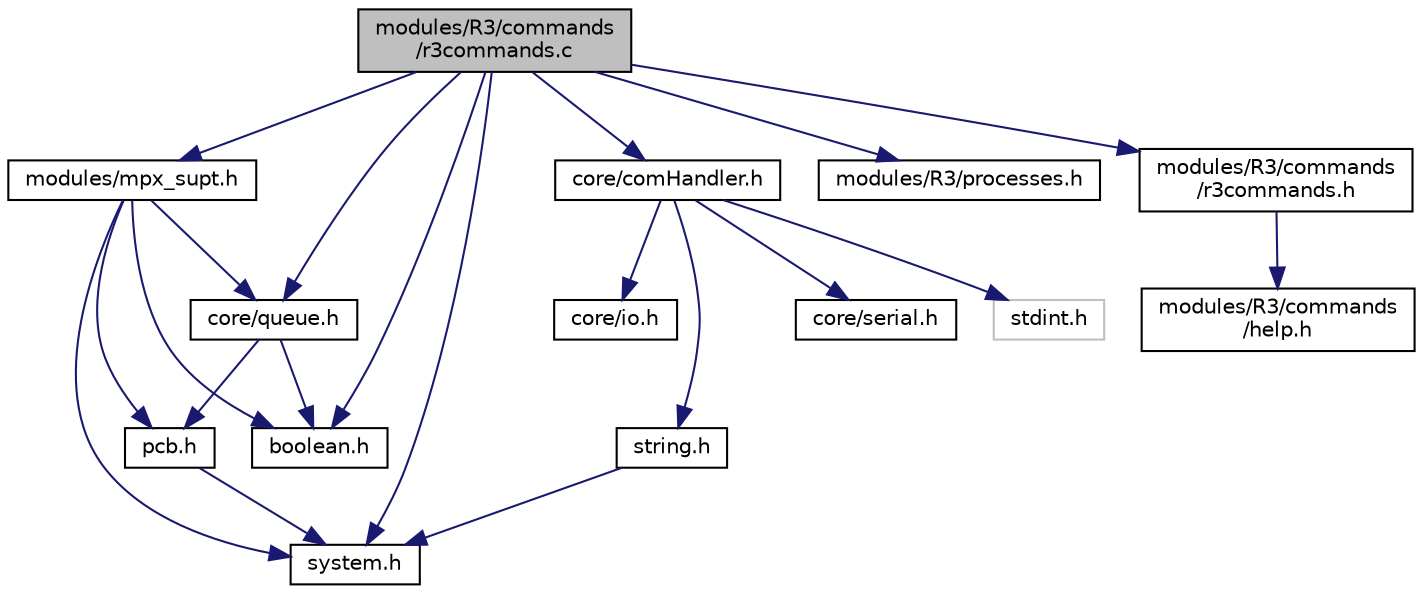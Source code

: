 digraph "modules/R3/commands/r3commands.c"
{
  edge [fontname="Helvetica",fontsize="10",labelfontname="Helvetica",labelfontsize="10"];
  node [fontname="Helvetica",fontsize="10",shape=record];
  Node1 [label="modules/R3/commands\l/r3commands.c",height=0.2,width=0.4,color="black", fillcolor="grey75", style="filled", fontcolor="black"];
  Node1 -> Node2 [color="midnightblue",fontsize="10",style="solid",fontname="Helvetica"];
  Node2 [label="system.h",height=0.2,width=0.4,color="black", fillcolor="white", style="filled",URL="$system_8h.html"];
  Node1 -> Node3 [color="midnightblue",fontsize="10",style="solid",fontname="Helvetica"];
  Node3 [label="boolean.h",height=0.2,width=0.4,color="black", fillcolor="white", style="filled",URL="$boolean_8h.html"];
  Node1 -> Node4 [color="midnightblue",fontsize="10",style="solid",fontname="Helvetica"];
  Node4 [label="core/queue.h",height=0.2,width=0.4,color="black", fillcolor="white", style="filled",URL="$queue_8h.html"];
  Node4 -> Node5 [color="midnightblue",fontsize="10",style="solid",fontname="Helvetica"];
  Node5 [label="pcb.h",height=0.2,width=0.4,color="black", fillcolor="white", style="filled",URL="$pcb_8h.html"];
  Node5 -> Node2 [color="midnightblue",fontsize="10",style="solid",fontname="Helvetica"];
  Node4 -> Node3 [color="midnightblue",fontsize="10",style="solid",fontname="Helvetica"];
  Node1 -> Node6 [color="midnightblue",fontsize="10",style="solid",fontname="Helvetica"];
  Node6 [label="core/comHandler.h",height=0.2,width=0.4,color="black", fillcolor="white", style="filled",URL="$com_handler_8h.html"];
  Node6 -> Node7 [color="midnightblue",fontsize="10",style="solid",fontname="Helvetica"];
  Node7 [label="stdint.h",height=0.2,width=0.4,color="grey75", fillcolor="white", style="filled"];
  Node6 -> Node8 [color="midnightblue",fontsize="10",style="solid",fontname="Helvetica"];
  Node8 [label="string.h",height=0.2,width=0.4,color="black", fillcolor="white", style="filled",URL="$string_8h.html"];
  Node8 -> Node2 [color="midnightblue",fontsize="10",style="solid",fontname="Helvetica"];
  Node6 -> Node9 [color="midnightblue",fontsize="10",style="solid",fontname="Helvetica"];
  Node9 [label="core/io.h",height=0.2,width=0.4,color="black", fillcolor="white", style="filled",URL="$io_8h.html"];
  Node6 -> Node10 [color="midnightblue",fontsize="10",style="solid",fontname="Helvetica"];
  Node10 [label="core/serial.h",height=0.2,width=0.4,color="black", fillcolor="white", style="filled",URL="$serial_8h.html"];
  Node1 -> Node11 [color="midnightblue",fontsize="10",style="solid",fontname="Helvetica"];
  Node11 [label="modules/R3/processes.h",height=0.2,width=0.4,color="black", fillcolor="white", style="filled",URL="$processes_8h.html"];
  Node1 -> Node12 [color="midnightblue",fontsize="10",style="solid",fontname="Helvetica"];
  Node12 [label="modules/R3/commands\l/r3commands.h",height=0.2,width=0.4,color="black", fillcolor="white", style="filled",URL="$r3commands_8h.html"];
  Node12 -> Node13 [color="midnightblue",fontsize="10",style="solid",fontname="Helvetica"];
  Node13 [label="modules/R3/commands\l/help.h",height=0.2,width=0.4,color="black", fillcolor="white", style="filled",URL="$modules_2_r3_2commands_2help_8h.html"];
  Node1 -> Node14 [color="midnightblue",fontsize="10",style="solid",fontname="Helvetica"];
  Node14 [label="modules/mpx_supt.h",height=0.2,width=0.4,color="black", fillcolor="white", style="filled",URL="$mpx__supt_8h.html"];
  Node14 -> Node4 [color="midnightblue",fontsize="10",style="solid",fontname="Helvetica"];
  Node14 -> Node5 [color="midnightblue",fontsize="10",style="solid",fontname="Helvetica"];
  Node14 -> Node3 [color="midnightblue",fontsize="10",style="solid",fontname="Helvetica"];
  Node14 -> Node2 [color="midnightblue",fontsize="10",style="solid",fontname="Helvetica"];
}
